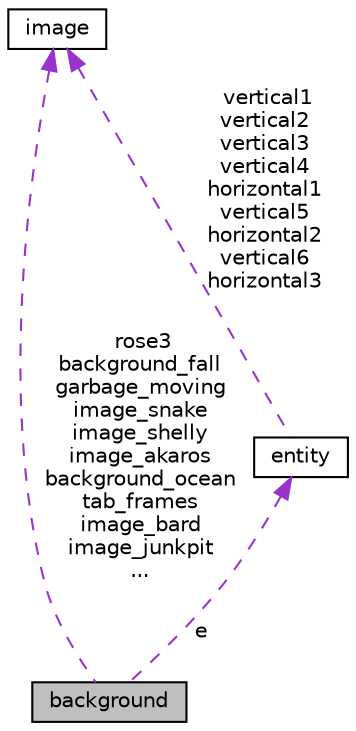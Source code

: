 digraph "background"
{
  edge [fontname="Helvetica",fontsize="10",labelfontname="Helvetica",labelfontsize="10"];
  node [fontname="Helvetica",fontsize="10",shape=record];
  Node1 [label="background",height=0.2,width=0.4,color="black", fillcolor="grey75", style="filled", fontcolor="black"];
  Node2 -> Node1 [dir="back",color="darkorchid3",fontsize="10",style="dashed",label=" e" ,fontname="Helvetica"];
  Node2 [label="entity",height=0.2,width=0.4,color="black", fillcolor="white", style="filled",URL="$structentity.html"];
  Node3 -> Node2 [dir="back",color="darkorchid3",fontsize="10",style="dashed",label=" vertical1\nvertical2\nvertical3\nvertical4\nhorizontal1\nvertical5\nhorizontal2\nvertical6\nhorizontal3" ,fontname="Helvetica"];
  Node3 [label="image",height=0.2,width=0.4,color="black", fillcolor="white", style="filled",URL="$structimage.html"];
  Node3 -> Node1 [dir="back",color="darkorchid3",fontsize="10",style="dashed",label=" rose3\nbackground_fall\ngarbage_moving\nimage_snake\nimage_shelly\nimage_akaros\nbackground_ocean\ntab_frames\nimage_bard\nimage_junkpit\n..." ,fontname="Helvetica"];
}
